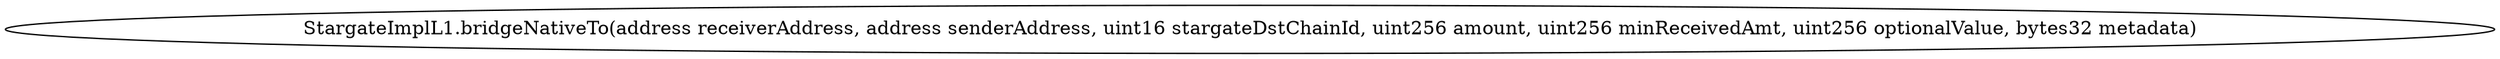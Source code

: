 digraph "" {
	graph [bb="0,0,1538.9,36"];
	node [label="\N"];
	"StargateImplL1.bridgeNativeTo(address receiverAddress, address senderAddress, uint16 stargateDstChainId, uint256 amount, uint256 \
minReceivedAmt, uint256 optionalValue, bytes32 metadata)"	 [height=0.5,
		pos="769.43,18",
		width=21.373];
}
